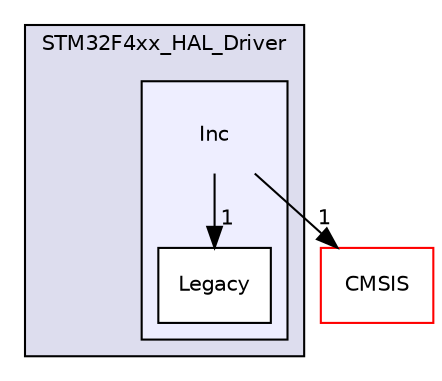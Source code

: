 digraph "Drivers/STM32F4xx_HAL_Driver/Inc" {
  compound=true
  node [ fontsize="10", fontname="Helvetica"];
  edge [ labelfontsize="10", labelfontname="Helvetica"];
  subgraph clusterdir_0f7073d6b1d1d49104212e142cbd4b45 {
    graph [ bgcolor="#ddddee", pencolor="black", label="STM32F4xx_HAL_Driver" fontname="Helvetica", fontsize="10", URL="dir_0f7073d6b1d1d49104212e142cbd4b45.html"]
  subgraph clusterdir_fe70c8ad9f7ab4724b63ce89acbfa189 {
    graph [ bgcolor="#eeeeff", pencolor="black", label="" URL="dir_fe70c8ad9f7ab4724b63ce89acbfa189.html"];
    dir_fe70c8ad9f7ab4724b63ce89acbfa189 [shape=plaintext label="Inc"];
    dir_0826ee94bdf1215df63813a0f34b491e [shape=box label="Legacy" color="black" fillcolor="white" style="filled" URL="dir_0826ee94bdf1215df63813a0f34b491e.html"];
  }
  }
  dir_bd09ff09a9c7d83a4c030dbdaee94d76 [shape=box label="CMSIS" fillcolor="white" style="filled" color="red" URL="dir_bd09ff09a9c7d83a4c030dbdaee94d76.html"];
  dir_fe70c8ad9f7ab4724b63ce89acbfa189->dir_bd09ff09a9c7d83a4c030dbdaee94d76 [headlabel="1", labeldistance=1.5 headhref="dir_000008_000001.html"];
  dir_fe70c8ad9f7ab4724b63ce89acbfa189->dir_0826ee94bdf1215df63813a0f34b491e [headlabel="1", labeldistance=1.5 headhref="dir_000008_000009.html"];
}

